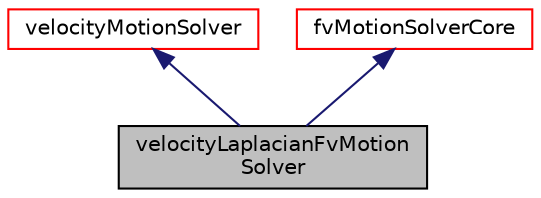 digraph "velocityLaplacianFvMotionSolver"
{
  bgcolor="transparent";
  edge [fontname="Helvetica",fontsize="10",labelfontname="Helvetica",labelfontsize="10"];
  node [fontname="Helvetica",fontsize="10",shape=record];
  Node12 [label="velocityLaplacianFvMotion\lSolver",height=0.2,width=0.4,color="black", fillcolor="grey75", style="filled", fontcolor="black"];
  Node13 -> Node12 [dir="back",color="midnightblue",fontsize="10",style="solid",fontname="Helvetica"];
  Node13 [label="velocityMotionSolver",height=0.2,width=0.4,color="red",URL="$a22329.html",tooltip="Virtual base class for velocity motion solver. "];
  Node39 -> Node12 [dir="back",color="midnightblue",fontsize="10",style="solid",fontname="Helvetica"];
  Node39 [label="fvMotionSolverCore",height=0.2,width=0.4,color="red",URL="$a24457.html",tooltip="Base class for fvMesh based motionSolvers. "];
}
